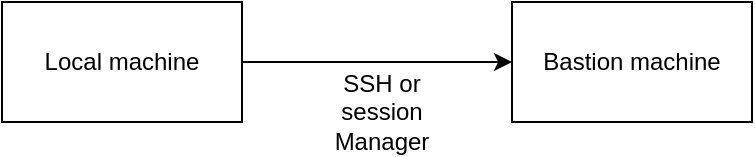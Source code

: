 <mxfile version="24.4.13" type="github">
  <diagram name="Page-1" id="2TM85c8_Qq76-kRjKyv6">
    <mxGraphModel dx="1050" dy="580" grid="1" gridSize="10" guides="1" tooltips="1" connect="1" arrows="1" fold="1" page="1" pageScale="1" pageWidth="850" pageHeight="1100" math="0" shadow="0">
      <root>
        <mxCell id="0" />
        <mxCell id="1" parent="0" />
        <mxCell id="_5YC0JwSENfSZaEadbhv-2" style="edgeStyle=orthogonalEdgeStyle;rounded=0;orthogonalLoop=1;jettySize=auto;html=1;" edge="1" parent="1" source="DpHqxrWUrxOZAoraLufI-1" target="_5YC0JwSENfSZaEadbhv-1">
          <mxGeometry relative="1" as="geometry" />
        </mxCell>
        <mxCell id="DpHqxrWUrxOZAoraLufI-1" value="Local machine" style="rounded=0;whiteSpace=wrap;html=1;" parent="1" vertex="1">
          <mxGeometry x="50" y="480" width="120" height="60" as="geometry" />
        </mxCell>
        <mxCell id="_5YC0JwSENfSZaEadbhv-1" value="Bastion machine" style="rounded=0;whiteSpace=wrap;html=1;" vertex="1" parent="1">
          <mxGeometry x="305" y="480" width="120" height="60" as="geometry" />
        </mxCell>
        <mxCell id="_5YC0JwSENfSZaEadbhv-3" value="SSH or session Manager" style="text;html=1;align=center;verticalAlign=middle;whiteSpace=wrap;rounded=0;" vertex="1" parent="1">
          <mxGeometry x="210" y="520" width="60" height="30" as="geometry" />
        </mxCell>
      </root>
    </mxGraphModel>
  </diagram>
</mxfile>
